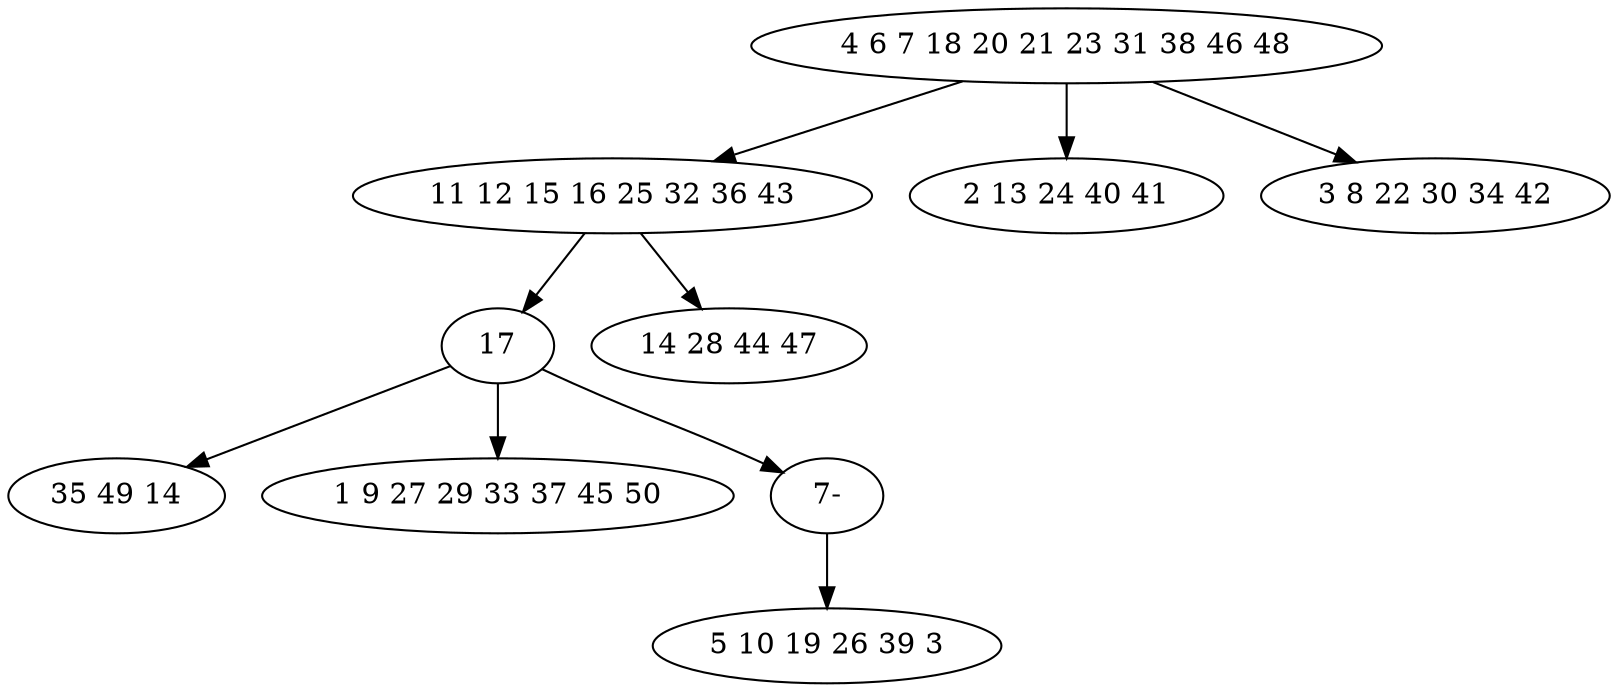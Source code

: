 digraph true_tree {
	"0" -> "1"
	"1" -> "2"
	"2" -> "3"
	"0" -> "4"
	"2" -> "5"
	"2" -> "9"
	"1" -> "7"
	"0" -> "8"
	"9" -> "6"
	"0" [label="4 6 7 18 20 21 23 31 38 46 48"];
	"1" [label="11 12 15 16 25 32 36 43"];
	"2" [label="17"];
	"3" [label="35 49 14"];
	"4" [label="2 13 24 40 41"];
	"5" [label="1 9 27 29 33 37 45 50"];
	"6" [label="5 10 19 26 39 3"];
	"7" [label="14 28 44 47"];
	"8" [label="3 8 22 30 34 42"];
	"9" [label="7-"];
}
